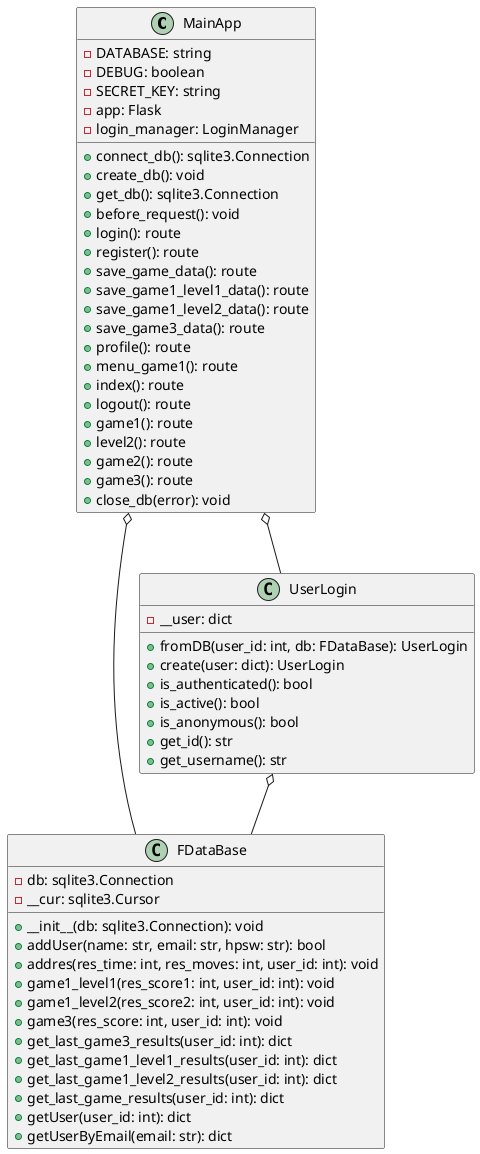 @startuml
'https://plantuml.com/class-diagram

class MainApp {
    - DATABASE: string
    - DEBUG: boolean
    - SECRET_KEY: string
    - app: Flask
    - login_manager: LoginManager

    + connect_db(): sqlite3.Connection
    + create_db(): void
    + get_db(): sqlite3.Connection
    + before_request(): void
    + login(): route
    + register(): route
    + save_game_data(): route
    + save_game1_level1_data(): route
    + save_game1_level2_data(): route
    + save_game3_data(): route
    + profile(): route
    + menu_game1(): route
    + index(): route
    + logout(): route
    + game1(): route
    + level2(): route
    + game2(): route
    + game3(): route
    + close_db(error): void
}

class FDataBase {
    - db: sqlite3.Connection
    - __cur: sqlite3.Cursor
    + __init__(db: sqlite3.Connection): void
    + addUser(name: str, email: str, hpsw: str): bool
    + addres(res_time: int, res_moves: int, user_id: int): void
    + game1_level1(res_score1: int, user_id: int): void
    + game1_level2(res_score2: int, user_id: int): void
    + game3(res_score: int, user_id: int): void
    + get_last_game3_results(user_id: int): dict
    + get_last_game1_level1_results(user_id: int): dict
    + get_last_game1_level2_results(user_id: int): dict
    + get_last_game_results(user_id: int): dict
    + getUser(user_id: int): dict
    + getUserByEmail(email: str): dict
}

class UserLogin {
    - __user: dict

    + fromDB(user_id: int, db: FDataBase): UserLogin
    + create(user: dict): UserLogin
    + is_authenticated(): bool
    + is_active(): bool
    + is_anonymous(): bool
    + get_id(): str
    + get_username(): str
}

MainApp o-- FDataBase
MainApp o-- UserLogin
UserLogin o-- FDataBase

@enduml